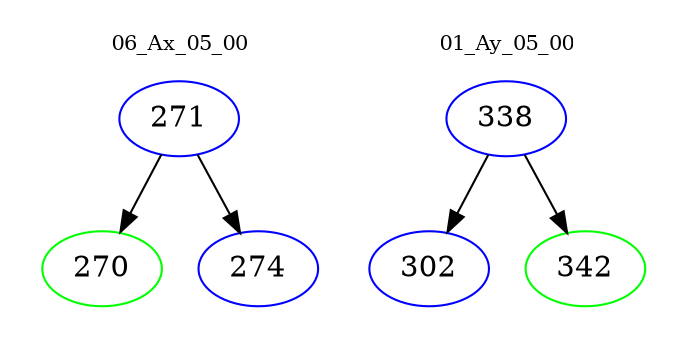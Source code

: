 digraph{
subgraph cluster_0 {
color = white
label = "06_Ax_05_00";
fontsize=10;
T0_271 [label="271", color="blue"]
T0_271 -> T0_270 [color="black"]
T0_270 [label="270", color="green"]
T0_271 -> T0_274 [color="black"]
T0_274 [label="274", color="blue"]
}
subgraph cluster_1 {
color = white
label = "01_Ay_05_00";
fontsize=10;
T1_338 [label="338", color="blue"]
T1_338 -> T1_302 [color="black"]
T1_302 [label="302", color="blue"]
T1_338 -> T1_342 [color="black"]
T1_342 [label="342", color="green"]
}
}
